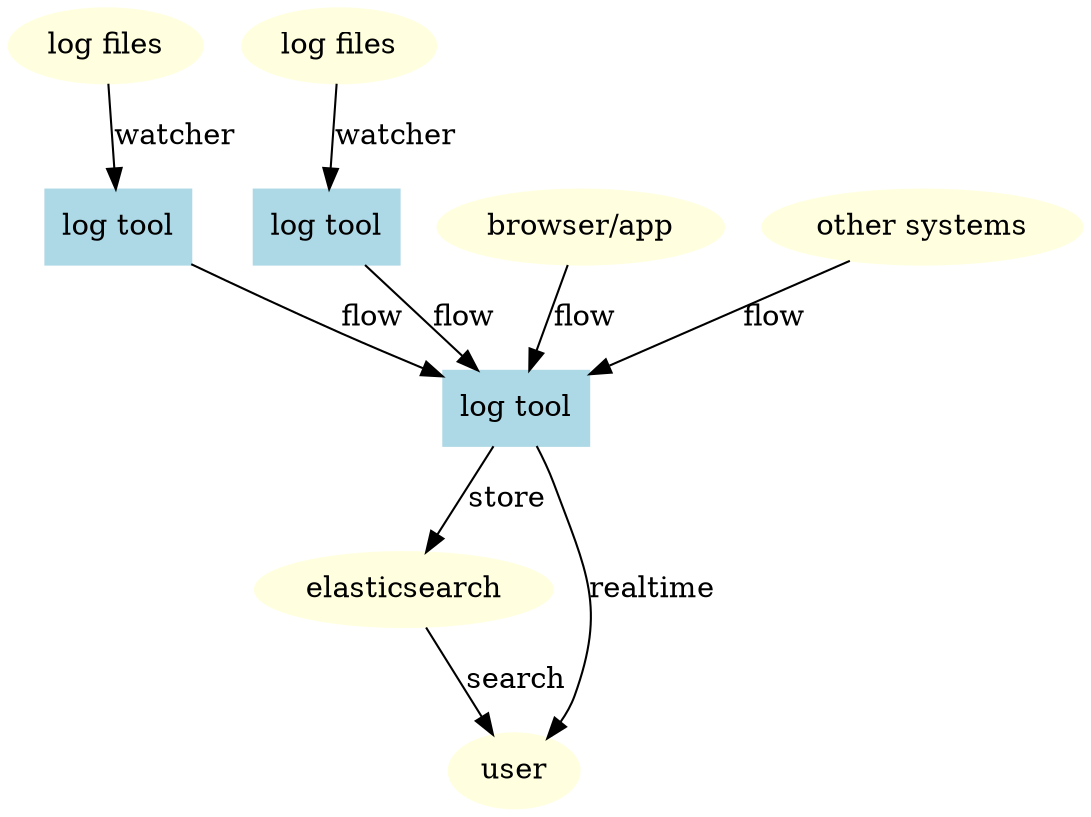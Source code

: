 digraph architecture {
    log_files_1 -> log_tool_1 [label="watcher"]
    log_files_2 -> log_tool_2 [label="watcher"]
    log_tool_1 -> log_tool_0 [label="flow"]
    log_tool_2 -> log_tool_0 [label="flow"]
    front_end -> log_tool_0 [label="flow"]
    other_systems -> log_tool_0 [label="flow"]
    log_tool_0 -> elasticsearch [label="store"]
    log_tool_0 -> user [label="realtime"]
    elasticsearch -> user [label="search"]

    log_files_1[color = lightyellow, label = "log files", style = filled]
    log_files_2[color = lightyellow, label = "log files", style = filled]
    elasticsearch[color = lightyellow, style = filled]
    user[color = lightyellow, style = filled]
    other_systems[color = lightyellow, label = "other systems", style = filled]
    front_end[color = lightyellow, label = "browser/app", style = filled]
    log_tool_1[shape = box, color = lightblue, label = "log tool", style = filled]
    log_tool_2[shape = box, color = lightblue, label = "log tool", style = filled]
    log_tool_0[shape = box, color = lightblue, label = "log tool", style = filled]
}